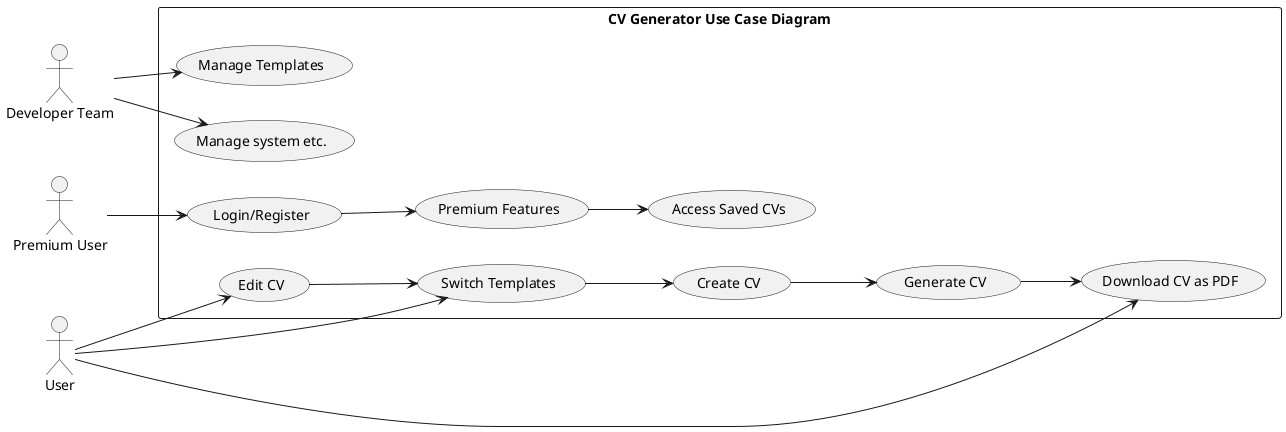 @startuml
left to right direction
skinparam packageStyle rectangle

actor User as U
actor "Premium User" as PU
actor "Developer Team" as A

package "CV Generator Use Case Diagram" {
    usecase "Create CV" as UC1
    usecase "Edit CV" as UC2
    usecase "Switch Templates" as UC3
    usecase "Download CV as PDF" as UC4
    usecase "Login/Register" as UC5
    usecase "Access Saved CVs" as UC6
    usecase "Manage Templates" as UC7
    usecase "Manage system etc." as UC12
    usecase "Premium Features" as UC8
    usecase "Generate CV" as UC9
}

UC9 --> UC4
U --> UC2
U --> UC3
U --> UC4

PU --> UC5

A --> UC7
A --> UC12

UC1 --> UC9
UC2 --> UC3
UC3 --> UC1
UC5 --> UC8
UC8 --> UC6

@enduml